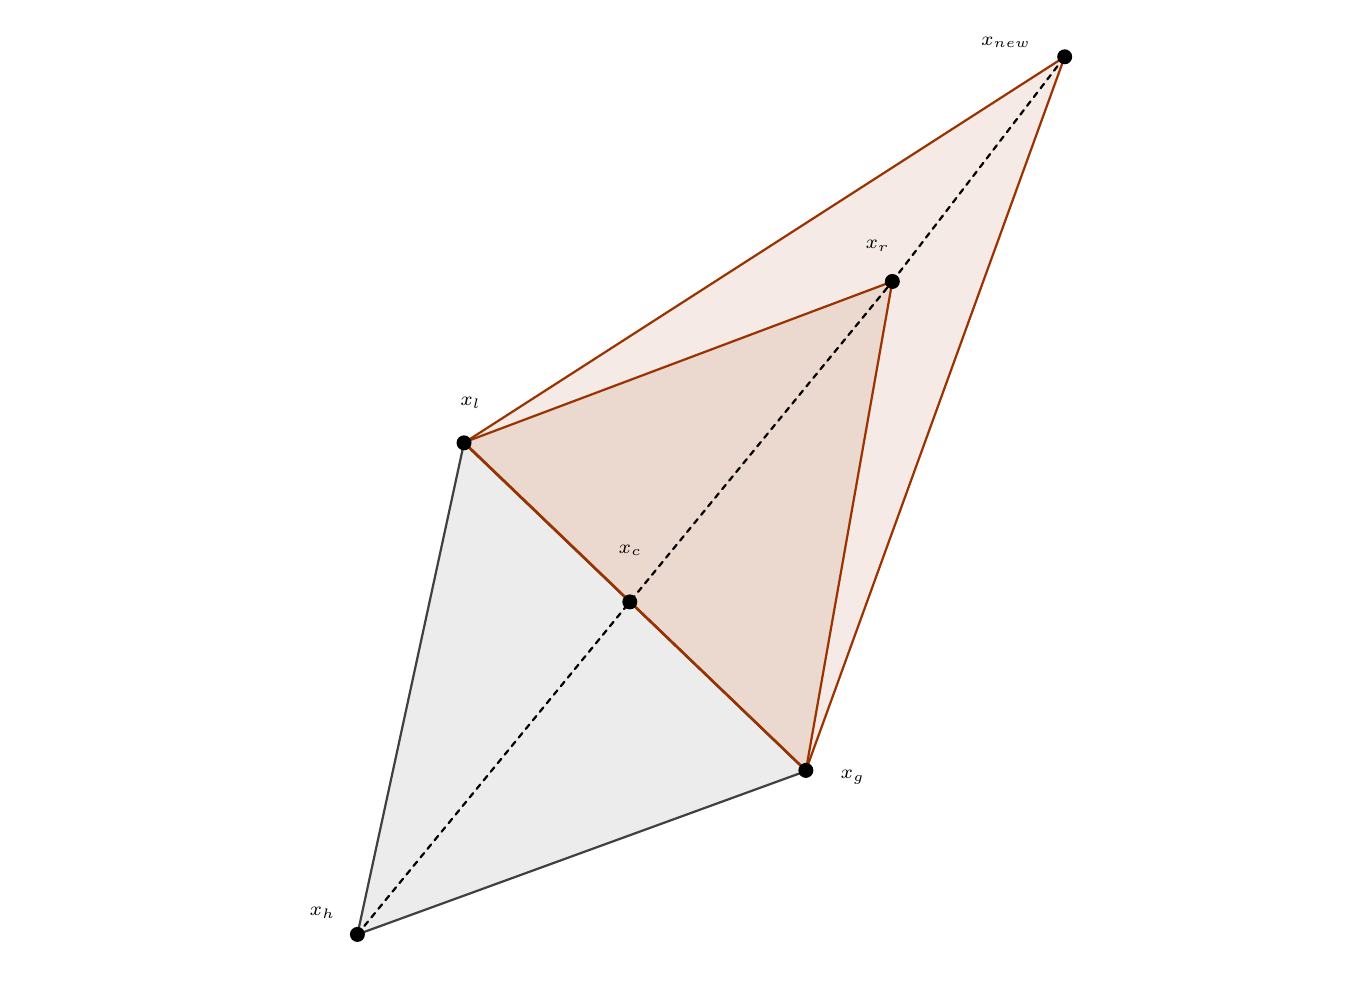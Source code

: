 \definecolor{zzttqq}{rgb}{0.6,0.2,0.}
\definecolor{uququq}{rgb}{0.251,0.251,0.251}
\begin{tikzpicture}[line cap=round,line join=round,>=triangle 45,x=0.4cm,y=0.4cm]
\clip(-6.885,0.678) rectangle (34.246,30.115);
\fill[line width=0.8pt,color=uququq,fill=uququq,fill opacity=0.1] (6.384,16.933) -- (2.999,1.325) -- (17.246,6.513) -- cycle;
\fill[line width=0.8pt,color=zzttqq,fill=zzttqq,fill opacity=0.1] (6.389,16.949) -- (17.238,6.533) -- (19.983,22.057) -- cycle;
\fill[line width=0.8pt,color=zzttqq,fill=zzttqq,fill opacity=0.1] (6.384,16.933) -- (25.455,29.19) -- (17.238,6.533) -- cycle;
\draw [line width=0.8pt,color=uququq] (6.384,16.933)-- (2.999,1.325);
\draw [line width=0.8pt,color=uququq] (2.999,1.325)-- (17.246,6.513);
\draw [line width=0.8pt,color=uququq] (17.246,6.513)-- (6.384,16.933);
\draw [line width=0.8pt,color=zzttqq] (6.389,16.949)-- (17.238,6.533);
\draw [line width=0.8pt,color=zzttqq] (17.238,6.533)-- (19.983,22.057);
\draw [line width=0.8pt,color=zzttqq] (19.983,22.057)-- (6.389,16.949);
\draw [line width=0.8pt,dash pattern=on 2pt off 2pt] (2.999,1.325)-- (19.983,22.057);
\draw [line width=0.8pt,color=zzttqq] (6.384,16.933)-- (25.455,29.19);
\draw [line width=0.8pt,color=zzttqq] (25.455,29.19)-- (17.238,6.533);
\draw [line width=0.8pt,color=zzttqq] (17.238,6.533)-- (6.384,16.933);
\draw [line width=0.8pt,dash pattern=on 2pt off 2pt] (19.983,22.057)-- (25.455,29.19);
\begin{scriptsize}
\draw [fill=black] (6.384,16.933) circle (2.5pt);
\draw[color=black] (6.596,18.196) node {$x_l$};
\draw [fill=black] (2.999,1.325) circle (2.5pt);
\draw[color=black] (1.887,2.014) node {$x_h$};
\draw [fill=black] (17.238,6.533) circle (2.5pt);
\draw[color=black] (18.724,6.329) node {$x_g$};
\draw [fill=black] (19.983,22.057) circle (2.5pt);
\draw[color=black] (19.509,23.179) node {$x_r$};
\draw [fill=black] (11.648,11.883) circle (2.5pt);
\draw[color=black] (11.659,13.521) node {$x_c$};
\draw [fill=black] (25.455,29.19) circle (2.5pt);
\draw[color=black] (23.591,29.652) node {$x_{new}$};
\end{scriptsize}
\end{tikzpicture}
